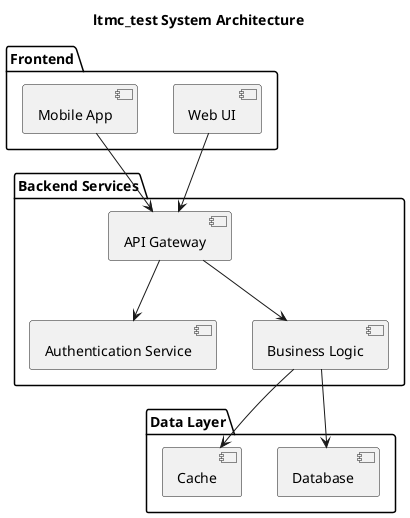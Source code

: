 @startuml
title ltmc_test System Architecture

package "Frontend" {
  [Web UI]
  [Mobile App]
}

package "Backend Services" {
  [API Gateway]
  [Authentication Service]
  [Business Logic]
}

package "Data Layer" {
  [Database]
  [Cache]
}

[Web UI] --> [API Gateway]
[Mobile App] --> [API Gateway]
[API Gateway] --> [Authentication Service]
[API Gateway] --> [Business Logic]
[Business Logic] --> [Database]
[Business Logic] --> [Cache]

@enduml
